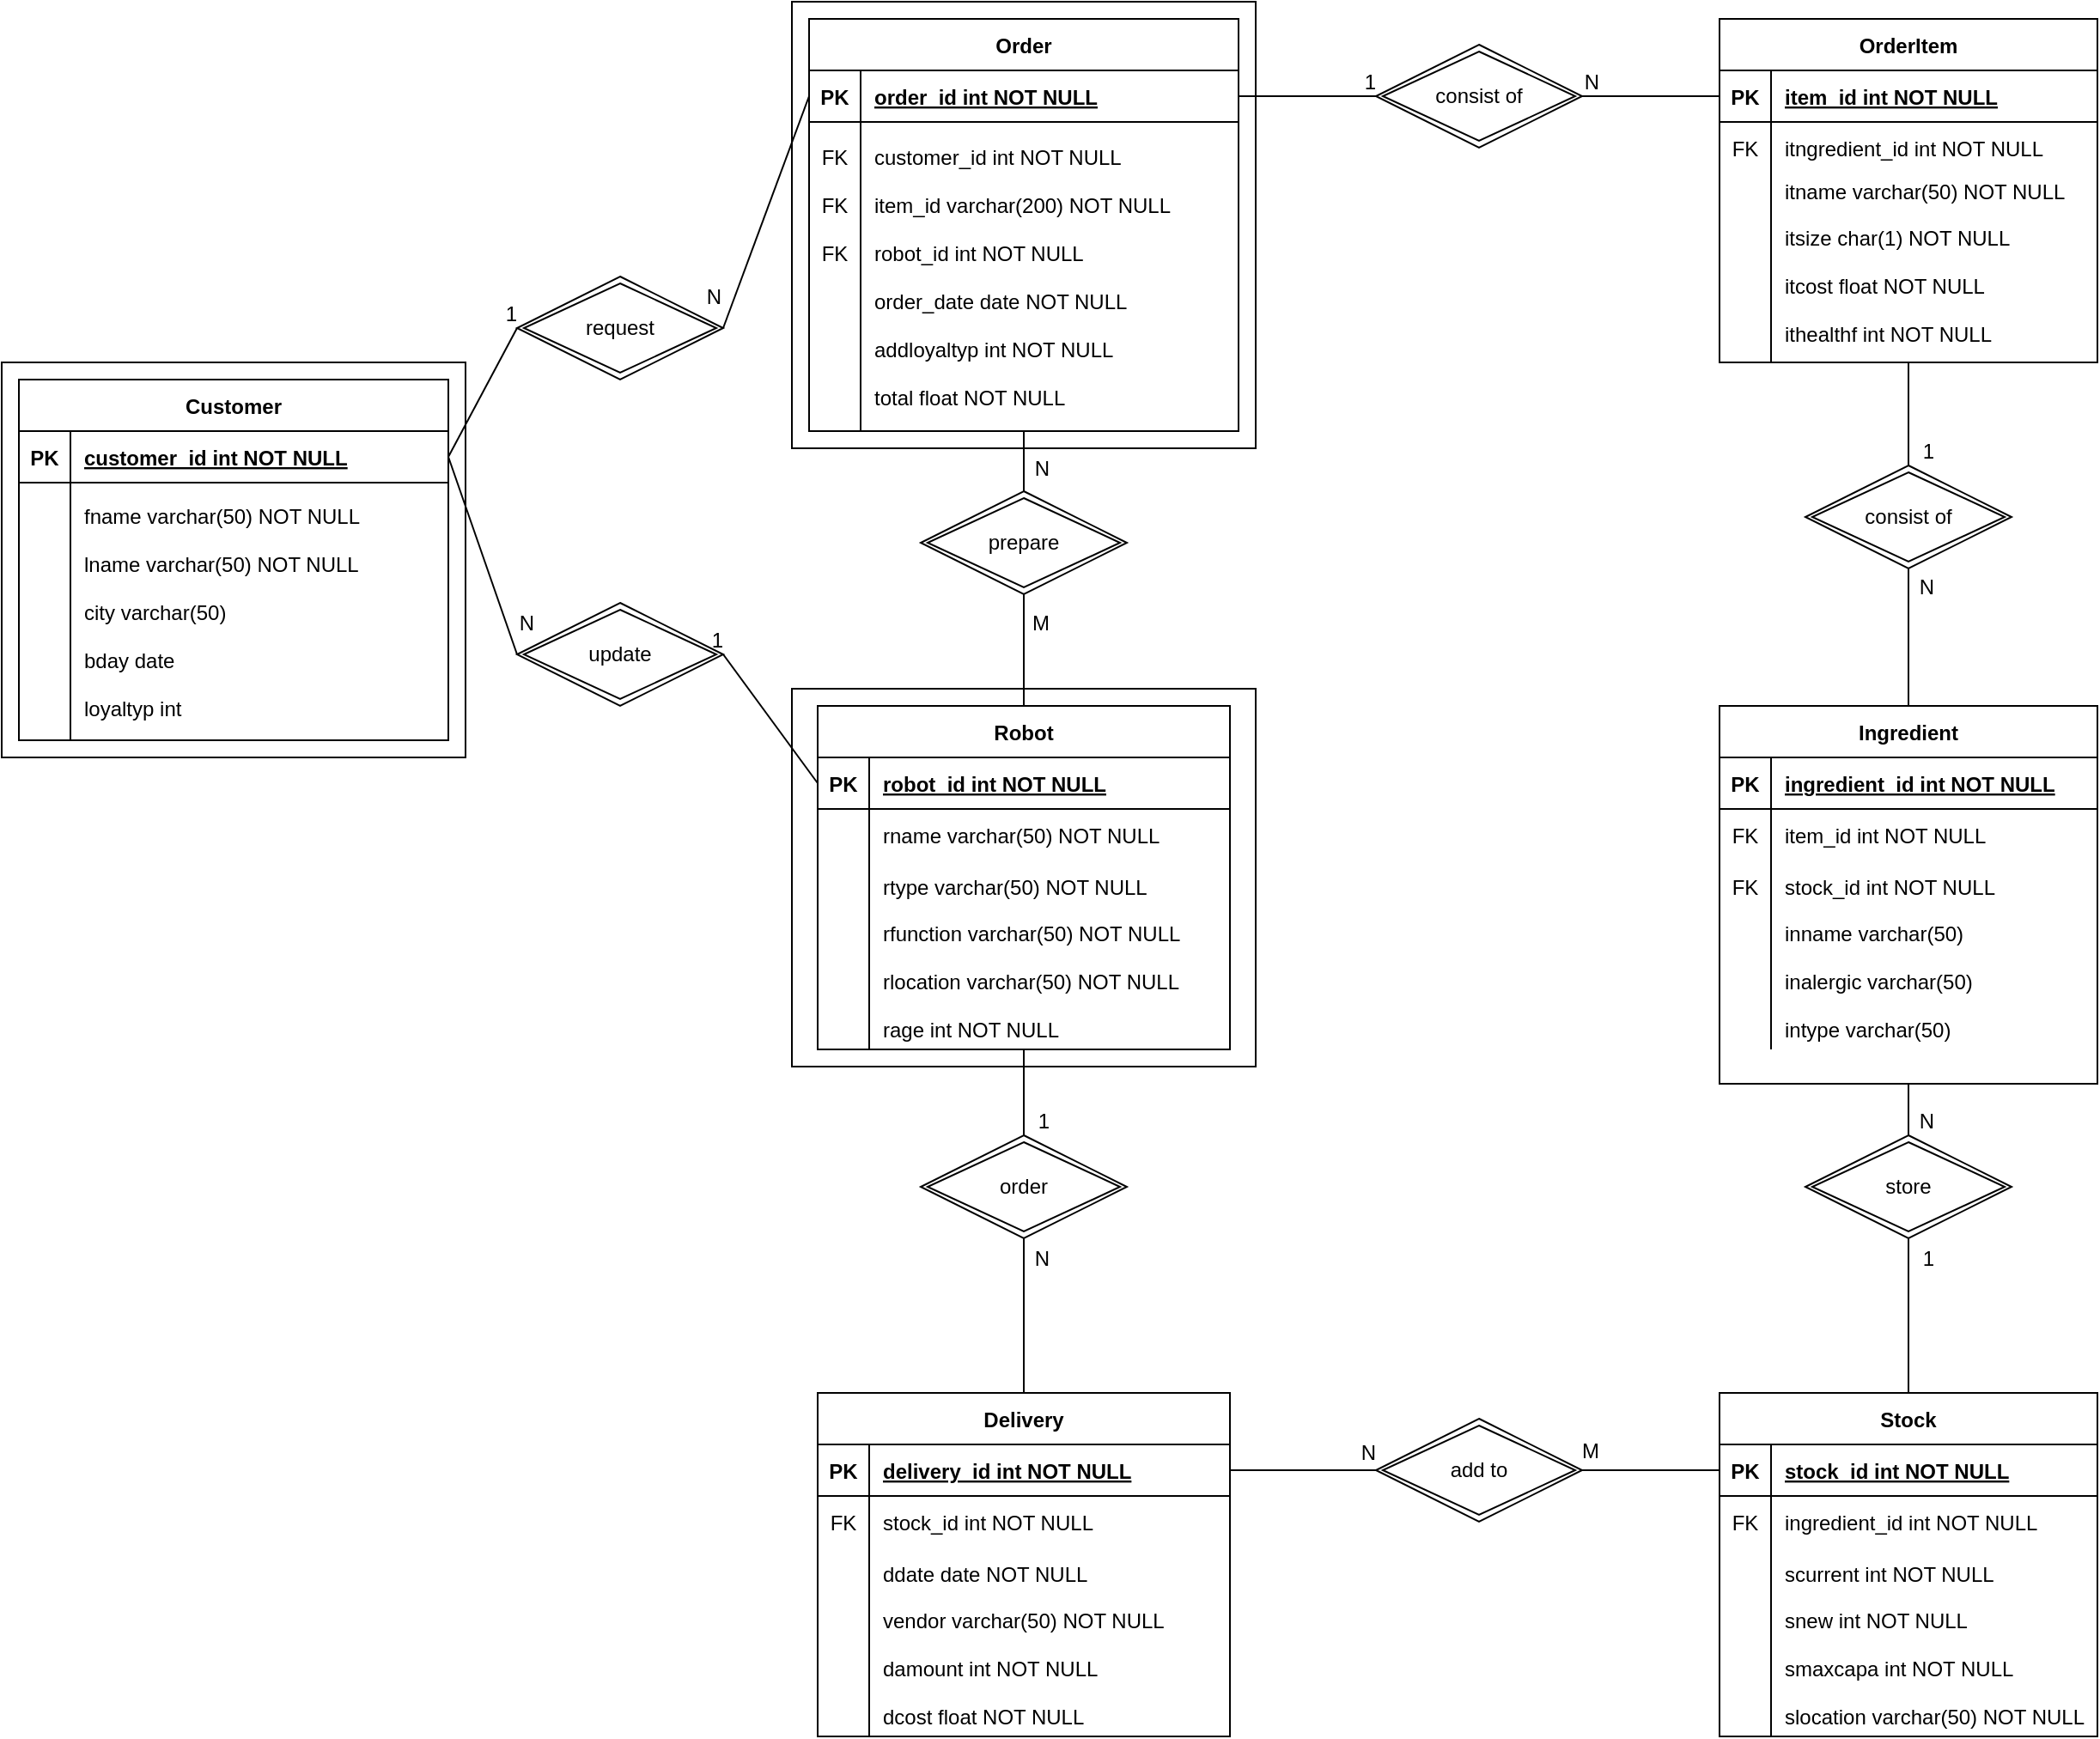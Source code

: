 <mxfile version="14.5.1" type="device"><diagram id="R2lEEEUBdFMjLlhIrx00" name="Page-1"><mxGraphModel dx="936" dy="759" grid="1" gridSize="10" guides="1" tooltips="1" connect="1" arrows="1" fold="1" page="1" pageScale="1" pageWidth="850" pageHeight="1100" math="0" shadow="0" extFonts="Permanent Marker^https://fonts.googleapis.com/css?family=Permanent+Marker"><root><mxCell id="0"/><mxCell id="1" parent="0"/><mxCell id="C-vyLk0tnHw3VtMMgP7b-2" value="Order" style="shape=table;startSize=30;container=1;collapsible=1;childLayout=tableLayout;fixedRows=1;rowLines=0;fontStyle=1;align=center;resizeLast=1;" parent="1" vertex="1"><mxGeometry x="550" y="10" width="250" height="240" as="geometry"/></mxCell><mxCell id="C-vyLk0tnHw3VtMMgP7b-3" value="" style="shape=partialRectangle;collapsible=0;dropTarget=0;pointerEvents=0;fillColor=none;points=[[0,0.5],[1,0.5]];portConstraint=eastwest;top=0;left=0;right=0;bottom=1;" parent="C-vyLk0tnHw3VtMMgP7b-2" vertex="1"><mxGeometry y="30" width="250" height="30" as="geometry"/></mxCell><mxCell id="C-vyLk0tnHw3VtMMgP7b-4" value="PK" style="shape=partialRectangle;overflow=hidden;connectable=0;fillColor=none;top=0;left=0;bottom=0;right=0;fontStyle=1;" parent="C-vyLk0tnHw3VtMMgP7b-3" vertex="1"><mxGeometry width="30" height="30" as="geometry"/></mxCell><mxCell id="C-vyLk0tnHw3VtMMgP7b-5" value="order_id int NOT NULL " style="shape=partialRectangle;overflow=hidden;connectable=0;fillColor=none;top=0;left=0;bottom=0;right=0;align=left;spacingLeft=6;fontStyle=5;" parent="C-vyLk0tnHw3VtMMgP7b-3" vertex="1"><mxGeometry x="30" width="220" height="30" as="geometry"/></mxCell><mxCell id="C-vyLk0tnHw3VtMMgP7b-6" value="" style="shape=partialRectangle;collapsible=0;dropTarget=0;pointerEvents=0;fillColor=none;points=[[0,0.5],[1,0.5]];portConstraint=eastwest;top=0;left=0;right=0;bottom=0;" parent="C-vyLk0tnHw3VtMMgP7b-2" vertex="1"><mxGeometry y="60" width="250" height="180" as="geometry"/></mxCell><mxCell id="C-vyLk0tnHw3VtMMgP7b-7" value="FK&#xa;&#xa;FK&#xa;&#xa;FK&#xa;&#xa;&#xa;&#xa;&#xa;&#xa;" style="shape=partialRectangle;overflow=hidden;connectable=0;fillColor=none;top=0;left=0;bottom=0;right=0;" parent="C-vyLk0tnHw3VtMMgP7b-6" vertex="1"><mxGeometry width="30" height="180" as="geometry"/></mxCell><mxCell id="C-vyLk0tnHw3VtMMgP7b-8" value="customer_id int NOT NULL&#xa;&#xa;item_id varchar(200) NOT NULL&#xa;&#xa;robot_id int NOT NULL&#xa;&#xa;order_date date NOT NULL&#xa;&#xa;addloyaltyp int NOT NULL&#xa;&#xa;total float NOT NULL" style="shape=partialRectangle;overflow=hidden;connectable=0;fillColor=none;top=0;left=0;bottom=0;right=0;align=left;spacingLeft=6;" parent="C-vyLk0tnHw3VtMMgP7b-6" vertex="1"><mxGeometry x="30" width="220" height="180" as="geometry"/></mxCell><mxCell id="C-vyLk0tnHw3VtMMgP7b-23" value="Customer" style="shape=table;startSize=30;container=1;collapsible=1;childLayout=tableLayout;fixedRows=1;rowLines=0;fontStyle=1;align=center;resizeLast=1;" parent="1" vertex="1"><mxGeometry x="90" y="220" width="250" height="210" as="geometry"/></mxCell><mxCell id="C-vyLk0tnHw3VtMMgP7b-24" value="" style="shape=partialRectangle;collapsible=0;dropTarget=0;pointerEvents=0;fillColor=none;points=[[0,0.5],[1,0.5]];portConstraint=eastwest;top=0;left=0;right=0;bottom=1;" parent="C-vyLk0tnHw3VtMMgP7b-23" vertex="1"><mxGeometry y="30" width="250" height="30" as="geometry"/></mxCell><mxCell id="C-vyLk0tnHw3VtMMgP7b-25" value="PK" style="shape=partialRectangle;overflow=hidden;connectable=0;fillColor=none;top=0;left=0;bottom=0;right=0;fontStyle=1;" parent="C-vyLk0tnHw3VtMMgP7b-24" vertex="1"><mxGeometry width="30" height="30" as="geometry"/></mxCell><mxCell id="C-vyLk0tnHw3VtMMgP7b-26" value="customer_id int NOT NULL " style="shape=partialRectangle;overflow=hidden;connectable=0;fillColor=none;top=0;left=0;bottom=0;right=0;align=left;spacingLeft=6;fontStyle=5;" parent="C-vyLk0tnHw3VtMMgP7b-24" vertex="1"><mxGeometry x="30" width="220" height="30" as="geometry"/></mxCell><mxCell id="C-vyLk0tnHw3VtMMgP7b-27" value="" style="shape=partialRectangle;collapsible=0;dropTarget=0;pointerEvents=0;fillColor=none;points=[[0,0.5],[1,0.5]];portConstraint=eastwest;top=0;left=0;right=0;bottom=0;" parent="C-vyLk0tnHw3VtMMgP7b-23" vertex="1"><mxGeometry y="60" width="250" height="150" as="geometry"/></mxCell><mxCell id="C-vyLk0tnHw3VtMMgP7b-28" value="" style="shape=partialRectangle;overflow=hidden;connectable=0;fillColor=none;top=0;left=0;bottom=0;right=0;" parent="C-vyLk0tnHw3VtMMgP7b-27" vertex="1"><mxGeometry width="30" height="150" as="geometry"/></mxCell><mxCell id="C-vyLk0tnHw3VtMMgP7b-29" value="fname varchar(50) NOT NULL&#xa;&#xa;lname varchar(50) NOT NULL&#xa;&#xa;city varchar(50)&#xa;&#xa;bday date &#xa;&#xa;loyaltyp int" style="shape=partialRectangle;overflow=hidden;connectable=0;fillColor=none;top=0;left=0;bottom=0;right=0;align=left;spacingLeft=6;" parent="C-vyLk0tnHw3VtMMgP7b-27" vertex="1"><mxGeometry x="30" width="220" height="150" as="geometry"/></mxCell><mxCell id="y70dITbZ_HTp9ip_2e5v-4" value="Robot" style="shape=table;startSize=30;container=1;collapsible=1;childLayout=tableLayout;fixedRows=1;rowLines=0;fontStyle=1;align=center;resizeLast=1;" vertex="1" parent="1"><mxGeometry x="555" y="410" width="240" height="200" as="geometry"><mxRectangle x="540" y="440" width="60" height="30" as="alternateBounds"/></mxGeometry></mxCell><mxCell id="y70dITbZ_HTp9ip_2e5v-5" value="" style="shape=partialRectangle;collapsible=0;dropTarget=0;pointerEvents=0;fillColor=none;top=0;left=0;bottom=1;right=0;points=[[0,0.5],[1,0.5]];portConstraint=eastwest;" vertex="1" parent="y70dITbZ_HTp9ip_2e5v-4"><mxGeometry y="30" width="240" height="30" as="geometry"/></mxCell><mxCell id="y70dITbZ_HTp9ip_2e5v-6" value="PK" style="shape=partialRectangle;connectable=0;fillColor=none;top=0;left=0;bottom=0;right=0;fontStyle=1;overflow=hidden;" vertex="1" parent="y70dITbZ_HTp9ip_2e5v-5"><mxGeometry width="30" height="30" as="geometry"/></mxCell><mxCell id="y70dITbZ_HTp9ip_2e5v-7" value="robot_id int NOT NULL" style="shape=partialRectangle;connectable=0;fillColor=none;top=0;left=0;bottom=0;right=0;align=left;spacingLeft=6;fontStyle=5;overflow=hidden;" vertex="1" parent="y70dITbZ_HTp9ip_2e5v-5"><mxGeometry x="30" width="210" height="30" as="geometry"/></mxCell><mxCell id="y70dITbZ_HTp9ip_2e5v-8" value="" style="shape=partialRectangle;collapsible=0;dropTarget=0;pointerEvents=0;fillColor=none;top=0;left=0;bottom=0;right=0;points=[[0,0.5],[1,0.5]];portConstraint=eastwest;" vertex="1" parent="y70dITbZ_HTp9ip_2e5v-4"><mxGeometry y="60" width="240" height="30" as="geometry"/></mxCell><mxCell id="y70dITbZ_HTp9ip_2e5v-9" value="" style="shape=partialRectangle;connectable=0;fillColor=none;top=0;left=0;bottom=0;right=0;editable=1;overflow=hidden;" vertex="1" parent="y70dITbZ_HTp9ip_2e5v-8"><mxGeometry width="30" height="30" as="geometry"/></mxCell><mxCell id="y70dITbZ_HTp9ip_2e5v-10" value="rname varchar(50) NOT NULL" style="shape=partialRectangle;connectable=0;fillColor=none;top=0;left=0;bottom=0;right=0;align=left;spacingLeft=6;overflow=hidden;" vertex="1" parent="y70dITbZ_HTp9ip_2e5v-8"><mxGeometry x="30" width="210" height="30" as="geometry"/></mxCell><mxCell id="y70dITbZ_HTp9ip_2e5v-11" value="" style="shape=partialRectangle;collapsible=0;dropTarget=0;pointerEvents=0;fillColor=none;top=0;left=0;bottom=0;right=0;points=[[0,0.5],[1,0.5]];portConstraint=eastwest;" vertex="1" parent="y70dITbZ_HTp9ip_2e5v-4"><mxGeometry y="90" width="240" height="30" as="geometry"/></mxCell><mxCell id="y70dITbZ_HTp9ip_2e5v-12" value="" style="shape=partialRectangle;connectable=0;fillColor=none;top=0;left=0;bottom=0;right=0;editable=1;overflow=hidden;" vertex="1" parent="y70dITbZ_HTp9ip_2e5v-11"><mxGeometry width="30" height="30" as="geometry"/></mxCell><mxCell id="y70dITbZ_HTp9ip_2e5v-13" value="rtype varchar(50) NOT NULL" style="shape=partialRectangle;connectable=0;fillColor=none;top=0;left=0;bottom=0;right=0;align=left;spacingLeft=6;overflow=hidden;" vertex="1" parent="y70dITbZ_HTp9ip_2e5v-11"><mxGeometry x="30" width="210" height="30" as="geometry"/></mxCell><mxCell id="y70dITbZ_HTp9ip_2e5v-14" value="" style="shape=partialRectangle;collapsible=0;dropTarget=0;pointerEvents=0;fillColor=none;top=0;left=0;bottom=0;right=0;points=[[0,0.5],[1,0.5]];portConstraint=eastwest;" vertex="1" parent="y70dITbZ_HTp9ip_2e5v-4"><mxGeometry y="120" width="240" height="80" as="geometry"/></mxCell><mxCell id="y70dITbZ_HTp9ip_2e5v-15" value="" style="shape=partialRectangle;connectable=0;fillColor=none;top=0;left=0;bottom=0;right=0;editable=1;overflow=hidden;" vertex="1" parent="y70dITbZ_HTp9ip_2e5v-14"><mxGeometry width="30" height="80" as="geometry"/></mxCell><mxCell id="y70dITbZ_HTp9ip_2e5v-16" value="rfunction varchar(50) NOT NULL&#xa;&#xa;rlocation varchar(50) NOT NULL&#xa;&#xa;rage int NOT NULL" style="shape=partialRectangle;connectable=0;fillColor=none;top=0;left=0;bottom=0;right=0;align=left;spacingLeft=6;overflow=hidden;" vertex="1" parent="y70dITbZ_HTp9ip_2e5v-14"><mxGeometry x="30" width="210" height="80" as="geometry"/></mxCell><mxCell id="y70dITbZ_HTp9ip_2e5v-19" value="request" style="shape=rhombus;double=1;perimeter=rhombusPerimeter;whiteSpace=wrap;html=1;align=center;" vertex="1" parent="1"><mxGeometry x="380" y="160" width="120" height="60" as="geometry"/></mxCell><mxCell id="y70dITbZ_HTp9ip_2e5v-20" value="" style="endArrow=none;html=1;rounded=0;exitX=1;exitY=0.5;exitDx=0;exitDy=0;entryX=0;entryY=0.5;entryDx=0;entryDy=0;" edge="1" parent="1" source="C-vyLk0tnHw3VtMMgP7b-24" target="y70dITbZ_HTp9ip_2e5v-19"><mxGeometry relative="1" as="geometry"><mxPoint x="550" y="520" as="sourcePoint"/><mxPoint x="710" y="520" as="targetPoint"/></mxGeometry></mxCell><mxCell id="y70dITbZ_HTp9ip_2e5v-21" value="1" style="resizable=0;html=1;align=right;verticalAlign=bottom;" connectable="0" vertex="1" parent="y70dITbZ_HTp9ip_2e5v-20"><mxGeometry x="1" relative="1" as="geometry"><mxPoint as="offset"/></mxGeometry></mxCell><mxCell id="y70dITbZ_HTp9ip_2e5v-22" value="" style="endArrow=none;html=1;rounded=0;entryX=1;entryY=0.5;entryDx=0;entryDy=0;exitX=0;exitY=0.5;exitDx=0;exitDy=0;" edge="1" parent="1" source="C-vyLk0tnHw3VtMMgP7b-3" target="y70dITbZ_HTp9ip_2e5v-19"><mxGeometry relative="1" as="geometry"><mxPoint x="840" y="510" as="sourcePoint"/><mxPoint x="710" y="520" as="targetPoint"/></mxGeometry></mxCell><mxCell id="y70dITbZ_HTp9ip_2e5v-23" value="N" style="resizable=0;html=1;align=right;verticalAlign=bottom;" connectable="0" vertex="1" parent="y70dITbZ_HTp9ip_2e5v-22"><mxGeometry x="1" relative="1" as="geometry"><mxPoint x="-0.13" y="-9.73" as="offset"/></mxGeometry></mxCell><mxCell id="y70dITbZ_HTp9ip_2e5v-24" value="prepare" style="shape=rhombus;double=1;perimeter=rhombusPerimeter;whiteSpace=wrap;html=1;align=center;" vertex="1" parent="1"><mxGeometry x="615" y="285" width="120" height="60" as="geometry"/></mxCell><mxCell id="y70dITbZ_HTp9ip_2e5v-25" value="" style="endArrow=none;html=1;rounded=0;exitX=0.5;exitY=0;exitDx=0;exitDy=0;entryX=0.5;entryY=1;entryDx=0;entryDy=0;" edge="1" parent="1" source="y70dITbZ_HTp9ip_2e5v-4" target="y70dITbZ_HTp9ip_2e5v-24"><mxGeometry relative="1" as="geometry"><mxPoint x="550" y="490" as="sourcePoint"/><mxPoint x="710" y="490" as="targetPoint"/></mxGeometry></mxCell><mxCell id="y70dITbZ_HTp9ip_2e5v-27" value="M" style="resizable=0;html=1;align=right;verticalAlign=bottom;" connectable="0" vertex="1" parent="y70dITbZ_HTp9ip_2e5v-25"><mxGeometry x="1" relative="1" as="geometry"><mxPoint x="15" y="25" as="offset"/></mxGeometry></mxCell><mxCell id="y70dITbZ_HTp9ip_2e5v-29" value="" style="endArrow=none;html=1;rounded=0;exitX=0.5;exitY=1;exitDx=0;exitDy=0;entryX=0.5;entryY=0;entryDx=0;entryDy=0;" edge="1" parent="1" source="C-vyLk0tnHw3VtMMgP7b-2" target="y70dITbZ_HTp9ip_2e5v-24"><mxGeometry relative="1" as="geometry"><mxPoint x="550" y="520" as="sourcePoint"/><mxPoint x="710" y="520" as="targetPoint"/></mxGeometry></mxCell><mxCell id="y70dITbZ_HTp9ip_2e5v-30" value="N" style="resizable=0;html=1;align=right;verticalAlign=bottom;" connectable="0" vertex="1" parent="y70dITbZ_HTp9ip_2e5v-29"><mxGeometry x="1" relative="1" as="geometry"><mxPoint x="15" y="-5" as="offset"/></mxGeometry></mxCell><mxCell id="y70dITbZ_HTp9ip_2e5v-31" value="OrderItem" style="shape=table;startSize=30;container=1;collapsible=1;childLayout=tableLayout;fixedRows=1;rowLines=0;fontStyle=1;align=center;resizeLast=1;" vertex="1" parent="1"><mxGeometry x="1080" y="10" width="220" height="200" as="geometry"/></mxCell><mxCell id="y70dITbZ_HTp9ip_2e5v-32" value="" style="shape=partialRectangle;collapsible=0;dropTarget=0;pointerEvents=0;fillColor=none;top=0;left=0;bottom=1;right=0;points=[[0,0.5],[1,0.5]];portConstraint=eastwest;" vertex="1" parent="y70dITbZ_HTp9ip_2e5v-31"><mxGeometry y="30" width="220" height="30" as="geometry"/></mxCell><mxCell id="y70dITbZ_HTp9ip_2e5v-33" value="PK" style="shape=partialRectangle;connectable=0;fillColor=none;top=0;left=0;bottom=0;right=0;fontStyle=1;overflow=hidden;" vertex="1" parent="y70dITbZ_HTp9ip_2e5v-32"><mxGeometry width="30" height="30" as="geometry"/></mxCell><mxCell id="y70dITbZ_HTp9ip_2e5v-34" value="item_id int NOT NULL" style="shape=partialRectangle;connectable=0;fillColor=none;top=0;left=0;bottom=0;right=0;align=left;spacingLeft=6;fontStyle=5;overflow=hidden;" vertex="1" parent="y70dITbZ_HTp9ip_2e5v-32"><mxGeometry x="30" width="190" height="30" as="geometry"/></mxCell><mxCell id="y70dITbZ_HTp9ip_2e5v-35" value="" style="shape=partialRectangle;collapsible=0;dropTarget=0;pointerEvents=0;fillColor=none;top=0;left=0;bottom=0;right=0;points=[[0,0.5],[1,0.5]];portConstraint=eastwest;" vertex="1" parent="y70dITbZ_HTp9ip_2e5v-31"><mxGeometry y="60" width="220" height="30" as="geometry"/></mxCell><mxCell id="y70dITbZ_HTp9ip_2e5v-36" value="FK" style="shape=partialRectangle;connectable=0;fillColor=none;top=0;left=0;bottom=0;right=0;editable=1;overflow=hidden;" vertex="1" parent="y70dITbZ_HTp9ip_2e5v-35"><mxGeometry width="30" height="30" as="geometry"/></mxCell><mxCell id="y70dITbZ_HTp9ip_2e5v-37" value="itngredient_id int NOT NULL" style="shape=partialRectangle;connectable=0;fillColor=none;top=0;left=0;bottom=0;right=0;align=left;spacingLeft=6;overflow=hidden;" vertex="1" parent="y70dITbZ_HTp9ip_2e5v-35"><mxGeometry x="30" width="190" height="30" as="geometry"/></mxCell><mxCell id="y70dITbZ_HTp9ip_2e5v-38" value="" style="shape=partialRectangle;collapsible=0;dropTarget=0;pointerEvents=0;fillColor=none;top=0;left=0;bottom=0;right=0;points=[[0,0.5],[1,0.5]];portConstraint=eastwest;" vertex="1" parent="y70dITbZ_HTp9ip_2e5v-31"><mxGeometry y="90" width="220" height="20" as="geometry"/></mxCell><mxCell id="y70dITbZ_HTp9ip_2e5v-39" value="" style="shape=partialRectangle;connectable=0;fillColor=none;top=0;left=0;bottom=0;right=0;editable=1;overflow=hidden;" vertex="1" parent="y70dITbZ_HTp9ip_2e5v-38"><mxGeometry width="30" height="20" as="geometry"/></mxCell><mxCell id="y70dITbZ_HTp9ip_2e5v-40" value="itname varchar(50) NOT NULL" style="shape=partialRectangle;connectable=0;fillColor=none;top=0;left=0;bottom=0;right=0;align=left;spacingLeft=6;overflow=hidden;" vertex="1" parent="y70dITbZ_HTp9ip_2e5v-38"><mxGeometry x="30" width="190" height="20" as="geometry"/></mxCell><mxCell id="y70dITbZ_HTp9ip_2e5v-41" value="" style="shape=partialRectangle;collapsible=0;dropTarget=0;pointerEvents=0;fillColor=none;top=0;left=0;bottom=0;right=0;points=[[0,0.5],[1,0.5]];portConstraint=eastwest;" vertex="1" parent="y70dITbZ_HTp9ip_2e5v-31"><mxGeometry y="110" width="220" height="90" as="geometry"/></mxCell><mxCell id="y70dITbZ_HTp9ip_2e5v-42" value="" style="shape=partialRectangle;connectable=0;fillColor=none;top=0;left=0;bottom=0;right=0;editable=1;overflow=hidden;" vertex="1" parent="y70dITbZ_HTp9ip_2e5v-41"><mxGeometry width="30" height="90" as="geometry"/></mxCell><mxCell id="y70dITbZ_HTp9ip_2e5v-43" value="itsize char(1) NOT NULL&#xa;&#xa;itcost float NOT NULL&#xa;&#xa;ithealthf int NOT NULL" style="shape=partialRectangle;connectable=0;fillColor=none;top=0;left=0;bottom=0;right=0;align=left;spacingLeft=6;overflow=hidden;" vertex="1" parent="y70dITbZ_HTp9ip_2e5v-41"><mxGeometry x="30" width="190" height="90" as="geometry"/></mxCell><mxCell id="y70dITbZ_HTp9ip_2e5v-44" value="consist of" style="shape=rhombus;double=1;perimeter=rhombusPerimeter;whiteSpace=wrap;html=1;align=center;" vertex="1" parent="1"><mxGeometry x="880" y="25" width="120" height="60" as="geometry"/></mxCell><mxCell id="y70dITbZ_HTp9ip_2e5v-45" value="" style="endArrow=none;html=1;rounded=0;exitX=1;exitY=0.5;exitDx=0;exitDy=0;entryX=0;entryY=0.5;entryDx=0;entryDy=0;" edge="1" parent="1" source="C-vyLk0tnHw3VtMMgP7b-3" target="y70dITbZ_HTp9ip_2e5v-44"><mxGeometry relative="1" as="geometry"><mxPoint x="800" y="84.5" as="sourcePoint"/><mxPoint x="875" y="84.5" as="targetPoint"/></mxGeometry></mxCell><mxCell id="y70dITbZ_HTp9ip_2e5v-46" value="1" style="resizable=0;html=1;align=right;verticalAlign=bottom;" connectable="0" vertex="1" parent="y70dITbZ_HTp9ip_2e5v-45"><mxGeometry x="1" relative="1" as="geometry"><mxPoint as="offset"/></mxGeometry></mxCell><mxCell id="y70dITbZ_HTp9ip_2e5v-47" value="" style="endArrow=none;html=1;rounded=0;entryX=1;entryY=0.5;entryDx=0;entryDy=0;exitX=0;exitY=0.5;exitDx=0;exitDy=0;" edge="1" parent="1" source="y70dITbZ_HTp9ip_2e5v-32" target="y70dITbZ_HTp9ip_2e5v-44"><mxGeometry relative="1" as="geometry"><mxPoint x="1085" y="84.5" as="sourcePoint"/><mxPoint x="1020" y="84.5" as="targetPoint"/></mxGeometry></mxCell><mxCell id="y70dITbZ_HTp9ip_2e5v-48" value="N" style="resizable=0;html=1;align=right;verticalAlign=bottom;" connectable="0" vertex="1" parent="y70dITbZ_HTp9ip_2e5v-47"><mxGeometry x="1" relative="1" as="geometry"><mxPoint x="10" as="offset"/></mxGeometry></mxCell><mxCell id="y70dITbZ_HTp9ip_2e5v-51" value="consist of" style="shape=rhombus;double=1;perimeter=rhombusPerimeter;whiteSpace=wrap;html=1;align=center;" vertex="1" parent="1"><mxGeometry x="1130" y="270" width="120" height="60" as="geometry"/></mxCell><mxCell id="y70dITbZ_HTp9ip_2e5v-52" value="" style="endArrow=none;html=1;rounded=0;exitX=0.5;exitY=1;exitDx=0;exitDy=0;entryX=0.5;entryY=0;entryDx=0;entryDy=0;" edge="1" parent="1" source="y70dITbZ_HTp9ip_2e5v-31" target="y70dITbZ_HTp9ip_2e5v-51"><mxGeometry relative="1" as="geometry"><mxPoint x="1000" y="290" as="sourcePoint"/><mxPoint x="1080" y="290" as="targetPoint"/></mxGeometry></mxCell><mxCell id="y70dITbZ_HTp9ip_2e5v-53" value="1" style="resizable=0;html=1;align=right;verticalAlign=bottom;" connectable="0" vertex="1" parent="y70dITbZ_HTp9ip_2e5v-52"><mxGeometry x="1" relative="1" as="geometry"><mxPoint x="15" as="offset"/></mxGeometry></mxCell><mxCell id="y70dITbZ_HTp9ip_2e5v-54" value="" style="endArrow=none;html=1;rounded=0;entryX=0.5;entryY=1;entryDx=0;entryDy=0;" edge="1" parent="1" source="y70dITbZ_HTp9ip_2e5v-56" target="y70dITbZ_HTp9ip_2e5v-51"><mxGeometry relative="1" as="geometry"><mxPoint x="1170" y="440" as="sourcePoint"/><mxPoint x="1120" y="460" as="targetPoint"/></mxGeometry></mxCell><mxCell id="y70dITbZ_HTp9ip_2e5v-55" value="N" style="resizable=0;html=1;align=right;verticalAlign=bottom;" connectable="0" vertex="1" parent="y70dITbZ_HTp9ip_2e5v-54"><mxGeometry x="1" relative="1" as="geometry"><mxPoint x="15" y="19.68" as="offset"/></mxGeometry></mxCell><mxCell id="y70dITbZ_HTp9ip_2e5v-56" value="Ingredient" style="shape=table;startSize=30;container=1;collapsible=1;childLayout=tableLayout;fixedRows=1;rowLines=0;fontStyle=1;align=center;resizeLast=1;" vertex="1" parent="1"><mxGeometry x="1080" y="410" width="220" height="220" as="geometry"/></mxCell><mxCell id="y70dITbZ_HTp9ip_2e5v-57" value="" style="shape=partialRectangle;collapsible=0;dropTarget=0;pointerEvents=0;fillColor=none;top=0;left=0;bottom=1;right=0;points=[[0,0.5],[1,0.5]];portConstraint=eastwest;" vertex="1" parent="y70dITbZ_HTp9ip_2e5v-56"><mxGeometry y="30" width="220" height="30" as="geometry"/></mxCell><mxCell id="y70dITbZ_HTp9ip_2e5v-58" value="PK" style="shape=partialRectangle;connectable=0;fillColor=none;top=0;left=0;bottom=0;right=0;fontStyle=1;overflow=hidden;" vertex="1" parent="y70dITbZ_HTp9ip_2e5v-57"><mxGeometry width="30" height="30" as="geometry"/></mxCell><mxCell id="y70dITbZ_HTp9ip_2e5v-59" value="ingredient_id int NOT NULL" style="shape=partialRectangle;connectable=0;fillColor=none;top=0;left=0;bottom=0;right=0;align=left;spacingLeft=6;fontStyle=5;overflow=hidden;" vertex="1" parent="y70dITbZ_HTp9ip_2e5v-57"><mxGeometry x="30" width="190" height="30" as="geometry"/></mxCell><mxCell id="y70dITbZ_HTp9ip_2e5v-60" value="" style="shape=partialRectangle;collapsible=0;dropTarget=0;pointerEvents=0;fillColor=none;top=0;left=0;bottom=0;right=0;points=[[0,0.5],[1,0.5]];portConstraint=eastwest;" vertex="1" parent="y70dITbZ_HTp9ip_2e5v-56"><mxGeometry y="60" width="220" height="30" as="geometry"/></mxCell><mxCell id="y70dITbZ_HTp9ip_2e5v-61" value="FK" style="shape=partialRectangle;connectable=0;fillColor=none;top=0;left=0;bottom=0;right=0;editable=1;overflow=hidden;" vertex="1" parent="y70dITbZ_HTp9ip_2e5v-60"><mxGeometry width="30" height="30" as="geometry"/></mxCell><mxCell id="y70dITbZ_HTp9ip_2e5v-62" value="item_id int NOT NULL" style="shape=partialRectangle;connectable=0;fillColor=none;top=0;left=0;bottom=0;right=0;align=left;spacingLeft=6;overflow=hidden;" vertex="1" parent="y70dITbZ_HTp9ip_2e5v-60"><mxGeometry x="30" width="190" height="30" as="geometry"/></mxCell><mxCell id="y70dITbZ_HTp9ip_2e5v-63" value="" style="shape=partialRectangle;collapsible=0;dropTarget=0;pointerEvents=0;fillColor=none;top=0;left=0;bottom=0;right=0;points=[[0,0.5],[1,0.5]];portConstraint=eastwest;" vertex="1" parent="y70dITbZ_HTp9ip_2e5v-56"><mxGeometry y="90" width="220" height="30" as="geometry"/></mxCell><mxCell id="y70dITbZ_HTp9ip_2e5v-64" value="FK" style="shape=partialRectangle;connectable=0;fillColor=none;top=0;left=0;bottom=0;right=0;editable=1;overflow=hidden;" vertex="1" parent="y70dITbZ_HTp9ip_2e5v-63"><mxGeometry width="30" height="30" as="geometry"/></mxCell><mxCell id="y70dITbZ_HTp9ip_2e5v-65" value="stock_id int NOT NULL" style="shape=partialRectangle;connectable=0;fillColor=none;top=0;left=0;bottom=0;right=0;align=left;spacingLeft=6;overflow=hidden;" vertex="1" parent="y70dITbZ_HTp9ip_2e5v-63"><mxGeometry x="30" width="190" height="30" as="geometry"/></mxCell><mxCell id="y70dITbZ_HTp9ip_2e5v-66" value="" style="shape=partialRectangle;collapsible=0;dropTarget=0;pointerEvents=0;fillColor=none;top=0;left=0;bottom=0;right=0;points=[[0,0.5],[1,0.5]];portConstraint=eastwest;" vertex="1" parent="y70dITbZ_HTp9ip_2e5v-56"><mxGeometry y="120" width="220" height="80" as="geometry"/></mxCell><mxCell id="y70dITbZ_HTp9ip_2e5v-67" value="" style="shape=partialRectangle;connectable=0;fillColor=none;top=0;left=0;bottom=0;right=0;editable=1;overflow=hidden;" vertex="1" parent="y70dITbZ_HTp9ip_2e5v-66"><mxGeometry width="30" height="80" as="geometry"/></mxCell><mxCell id="y70dITbZ_HTp9ip_2e5v-68" value="inname varchar(50)&#xa;&#xa;inalergic varchar(50)&#xa;&#xa;intype varchar(50)" style="shape=partialRectangle;connectable=0;fillColor=none;top=0;left=0;bottom=0;right=0;align=left;spacingLeft=6;overflow=hidden;" vertex="1" parent="y70dITbZ_HTp9ip_2e5v-66"><mxGeometry x="30" width="190" height="80" as="geometry"/></mxCell><mxCell id="y70dITbZ_HTp9ip_2e5v-69" value="store" style="shape=rhombus;double=1;perimeter=rhombusPerimeter;whiteSpace=wrap;html=1;align=center;" vertex="1" parent="1"><mxGeometry x="1130" y="660" width="120" height="60" as="geometry"/></mxCell><mxCell id="y70dITbZ_HTp9ip_2e5v-70" value="" style="endArrow=none;html=1;rounded=0;exitX=0.5;exitY=1;exitDx=0;exitDy=0;entryX=0.5;entryY=0;entryDx=0;entryDy=0;" edge="1" parent="1" source="y70dITbZ_HTp9ip_2e5v-56" target="y70dITbZ_HTp9ip_2e5v-69"><mxGeometry relative="1" as="geometry"><mxPoint x="940" y="480" as="sourcePoint"/><mxPoint x="1100" y="480" as="targetPoint"/></mxGeometry></mxCell><mxCell id="y70dITbZ_HTp9ip_2e5v-71" value="N" style="resizable=0;html=1;align=right;verticalAlign=bottom;" connectable="0" vertex="1" parent="y70dITbZ_HTp9ip_2e5v-70"><mxGeometry x="1" relative="1" as="geometry"><mxPoint x="15" as="offset"/></mxGeometry></mxCell><mxCell id="y70dITbZ_HTp9ip_2e5v-72" value="Stock" style="shape=table;startSize=30;container=1;collapsible=1;childLayout=tableLayout;fixedRows=1;rowLines=0;fontStyle=1;align=center;resizeLast=1;" vertex="1" parent="1"><mxGeometry x="1080" y="810" width="220" height="200" as="geometry"/></mxCell><mxCell id="y70dITbZ_HTp9ip_2e5v-73" value="" style="shape=partialRectangle;collapsible=0;dropTarget=0;pointerEvents=0;fillColor=none;top=0;left=0;bottom=1;right=0;points=[[0,0.5],[1,0.5]];portConstraint=eastwest;" vertex="1" parent="y70dITbZ_HTp9ip_2e5v-72"><mxGeometry y="30" width="220" height="30" as="geometry"/></mxCell><mxCell id="y70dITbZ_HTp9ip_2e5v-74" value="PK" style="shape=partialRectangle;connectable=0;fillColor=none;top=0;left=0;bottom=0;right=0;fontStyle=1;overflow=hidden;" vertex="1" parent="y70dITbZ_HTp9ip_2e5v-73"><mxGeometry width="30" height="30" as="geometry"/></mxCell><mxCell id="y70dITbZ_HTp9ip_2e5v-75" value="stock_id int NOT NULL" style="shape=partialRectangle;connectable=0;fillColor=none;top=0;left=0;bottom=0;right=0;align=left;spacingLeft=6;fontStyle=5;overflow=hidden;" vertex="1" parent="y70dITbZ_HTp9ip_2e5v-73"><mxGeometry x="30" width="190" height="30" as="geometry"/></mxCell><mxCell id="y70dITbZ_HTp9ip_2e5v-76" value="" style="shape=partialRectangle;collapsible=0;dropTarget=0;pointerEvents=0;fillColor=none;top=0;left=0;bottom=0;right=0;points=[[0,0.5],[1,0.5]];portConstraint=eastwest;" vertex="1" parent="y70dITbZ_HTp9ip_2e5v-72"><mxGeometry y="60" width="220" height="30" as="geometry"/></mxCell><mxCell id="y70dITbZ_HTp9ip_2e5v-77" value="FK" style="shape=partialRectangle;connectable=0;fillColor=none;top=0;left=0;bottom=0;right=0;editable=1;overflow=hidden;" vertex="1" parent="y70dITbZ_HTp9ip_2e5v-76"><mxGeometry width="30" height="30" as="geometry"/></mxCell><mxCell id="y70dITbZ_HTp9ip_2e5v-78" value="ingredient_id int NOT NULL" style="shape=partialRectangle;connectable=0;fillColor=none;top=0;left=0;bottom=0;right=0;align=left;spacingLeft=6;overflow=hidden;" vertex="1" parent="y70dITbZ_HTp9ip_2e5v-76"><mxGeometry x="30" width="190" height="30" as="geometry"/></mxCell><mxCell id="y70dITbZ_HTp9ip_2e5v-79" value="" style="shape=partialRectangle;collapsible=0;dropTarget=0;pointerEvents=0;fillColor=none;top=0;left=0;bottom=0;right=0;points=[[0,0.5],[1,0.5]];portConstraint=eastwest;" vertex="1" parent="y70dITbZ_HTp9ip_2e5v-72"><mxGeometry y="90" width="220" height="30" as="geometry"/></mxCell><mxCell id="y70dITbZ_HTp9ip_2e5v-80" value="" style="shape=partialRectangle;connectable=0;fillColor=none;top=0;left=0;bottom=0;right=0;editable=1;overflow=hidden;" vertex="1" parent="y70dITbZ_HTp9ip_2e5v-79"><mxGeometry width="30" height="30" as="geometry"/></mxCell><mxCell id="y70dITbZ_HTp9ip_2e5v-81" value="scurrent int NOT NULL" style="shape=partialRectangle;connectable=0;fillColor=none;top=0;left=0;bottom=0;right=0;align=left;spacingLeft=6;overflow=hidden;" vertex="1" parent="y70dITbZ_HTp9ip_2e5v-79"><mxGeometry x="30" width="190" height="30" as="geometry"/></mxCell><mxCell id="y70dITbZ_HTp9ip_2e5v-82" value="" style="shape=partialRectangle;collapsible=0;dropTarget=0;pointerEvents=0;fillColor=none;top=0;left=0;bottom=0;right=0;points=[[0,0.5],[1,0.5]];portConstraint=eastwest;" vertex="1" parent="y70dITbZ_HTp9ip_2e5v-72"><mxGeometry y="120" width="220" height="80" as="geometry"/></mxCell><mxCell id="y70dITbZ_HTp9ip_2e5v-83" value="" style="shape=partialRectangle;connectable=0;fillColor=none;top=0;left=0;bottom=0;right=0;editable=1;overflow=hidden;" vertex="1" parent="y70dITbZ_HTp9ip_2e5v-82"><mxGeometry width="30" height="80" as="geometry"/></mxCell><mxCell id="y70dITbZ_HTp9ip_2e5v-84" value="snew int NOT NULL&#xa;&#xa;smaxcapa int NOT NULL&#xa;&#xa;slocation varchar(50) NOT NULL" style="shape=partialRectangle;connectable=0;fillColor=none;top=0;left=0;bottom=0;right=0;align=left;spacingLeft=6;overflow=hidden;" vertex="1" parent="y70dITbZ_HTp9ip_2e5v-82"><mxGeometry x="30" width="190" height="80" as="geometry"/></mxCell><mxCell id="y70dITbZ_HTp9ip_2e5v-85" value="" style="endArrow=none;html=1;rounded=0;entryX=0.5;entryY=1;entryDx=0;entryDy=0;exitX=0.5;exitY=0;exitDx=0;exitDy=0;" edge="1" parent="1" source="y70dITbZ_HTp9ip_2e5v-72" target="y70dITbZ_HTp9ip_2e5v-69"><mxGeometry relative="1" as="geometry"><mxPoint x="1110" y="450" as="sourcePoint"/><mxPoint x="1270" y="450" as="targetPoint"/></mxGeometry></mxCell><mxCell id="y70dITbZ_HTp9ip_2e5v-86" value="1" style="resizable=0;html=1;align=right;verticalAlign=bottom;" connectable="0" vertex="1" parent="y70dITbZ_HTp9ip_2e5v-85"><mxGeometry x="1" relative="1" as="geometry"><mxPoint x="15" y="20" as="offset"/></mxGeometry></mxCell><mxCell id="y70dITbZ_HTp9ip_2e5v-87" value="Delivery" style="shape=table;startSize=30;container=1;collapsible=1;childLayout=tableLayout;fixedRows=1;rowLines=0;fontStyle=1;align=center;resizeLast=1;" vertex="1" parent="1"><mxGeometry x="555" y="810" width="240" height="200" as="geometry"><mxRectangle x="540" y="440" width="60" height="30" as="alternateBounds"/></mxGeometry></mxCell><mxCell id="y70dITbZ_HTp9ip_2e5v-88" value="" style="shape=partialRectangle;collapsible=0;dropTarget=0;pointerEvents=0;fillColor=none;top=0;left=0;bottom=1;right=0;points=[[0,0.5],[1,0.5]];portConstraint=eastwest;" vertex="1" parent="y70dITbZ_HTp9ip_2e5v-87"><mxGeometry y="30" width="240" height="30" as="geometry"/></mxCell><mxCell id="y70dITbZ_HTp9ip_2e5v-89" value="PK" style="shape=partialRectangle;connectable=0;fillColor=none;top=0;left=0;bottom=0;right=0;fontStyle=1;overflow=hidden;" vertex="1" parent="y70dITbZ_HTp9ip_2e5v-88"><mxGeometry width="30" height="30" as="geometry"/></mxCell><mxCell id="y70dITbZ_HTp9ip_2e5v-90" value="delivery_id int NOT NULL" style="shape=partialRectangle;connectable=0;fillColor=none;top=0;left=0;bottom=0;right=0;align=left;spacingLeft=6;fontStyle=5;overflow=hidden;" vertex="1" parent="y70dITbZ_HTp9ip_2e5v-88"><mxGeometry x="30" width="210" height="30" as="geometry"/></mxCell><mxCell id="y70dITbZ_HTp9ip_2e5v-91" value="" style="shape=partialRectangle;collapsible=0;dropTarget=0;pointerEvents=0;fillColor=none;top=0;left=0;bottom=0;right=0;points=[[0,0.5],[1,0.5]];portConstraint=eastwest;" vertex="1" parent="y70dITbZ_HTp9ip_2e5v-87"><mxGeometry y="60" width="240" height="30" as="geometry"/></mxCell><mxCell id="y70dITbZ_HTp9ip_2e5v-92" value="FK" style="shape=partialRectangle;connectable=0;fillColor=none;top=0;left=0;bottom=0;right=0;editable=1;overflow=hidden;" vertex="1" parent="y70dITbZ_HTp9ip_2e5v-91"><mxGeometry width="30" height="30" as="geometry"/></mxCell><mxCell id="y70dITbZ_HTp9ip_2e5v-93" value="stock_id int NOT NULL" style="shape=partialRectangle;connectable=0;fillColor=none;top=0;left=0;bottom=0;right=0;align=left;spacingLeft=6;overflow=hidden;" vertex="1" parent="y70dITbZ_HTp9ip_2e5v-91"><mxGeometry x="30" width="210" height="30" as="geometry"/></mxCell><mxCell id="y70dITbZ_HTp9ip_2e5v-94" value="" style="shape=partialRectangle;collapsible=0;dropTarget=0;pointerEvents=0;fillColor=none;top=0;left=0;bottom=0;right=0;points=[[0,0.5],[1,0.5]];portConstraint=eastwest;" vertex="1" parent="y70dITbZ_HTp9ip_2e5v-87"><mxGeometry y="90" width="240" height="30" as="geometry"/></mxCell><mxCell id="y70dITbZ_HTp9ip_2e5v-95" value="" style="shape=partialRectangle;connectable=0;fillColor=none;top=0;left=0;bottom=0;right=0;editable=1;overflow=hidden;" vertex="1" parent="y70dITbZ_HTp9ip_2e5v-94"><mxGeometry width="30" height="30" as="geometry"/></mxCell><mxCell id="y70dITbZ_HTp9ip_2e5v-96" value="ddate date NOT NULL" style="shape=partialRectangle;connectable=0;fillColor=none;top=0;left=0;bottom=0;right=0;align=left;spacingLeft=6;overflow=hidden;" vertex="1" parent="y70dITbZ_HTp9ip_2e5v-94"><mxGeometry x="30" width="210" height="30" as="geometry"/></mxCell><mxCell id="y70dITbZ_HTp9ip_2e5v-97" value="" style="shape=partialRectangle;collapsible=0;dropTarget=0;pointerEvents=0;fillColor=none;top=0;left=0;bottom=0;right=0;points=[[0,0.5],[1,0.5]];portConstraint=eastwest;" vertex="1" parent="y70dITbZ_HTp9ip_2e5v-87"><mxGeometry y="120" width="240" height="80" as="geometry"/></mxCell><mxCell id="y70dITbZ_HTp9ip_2e5v-98" value="" style="shape=partialRectangle;connectable=0;fillColor=none;top=0;left=0;bottom=0;right=0;editable=1;overflow=hidden;" vertex="1" parent="y70dITbZ_HTp9ip_2e5v-97"><mxGeometry width="30" height="80" as="geometry"/></mxCell><mxCell id="y70dITbZ_HTp9ip_2e5v-99" value="vendor varchar(50) NOT NULL&#xa;&#xa;damount int NOT NULL&#xa;&#xa;dcost float NOT NULL" style="shape=partialRectangle;connectable=0;fillColor=none;top=0;left=0;bottom=0;right=0;align=left;spacingLeft=6;overflow=hidden;" vertex="1" parent="y70dITbZ_HTp9ip_2e5v-97"><mxGeometry x="30" width="210" height="80" as="geometry"/></mxCell><mxCell id="y70dITbZ_HTp9ip_2e5v-100" value="add to" style="shape=rhombus;double=1;perimeter=rhombusPerimeter;whiteSpace=wrap;html=1;align=center;" vertex="1" parent="1"><mxGeometry x="880" y="825" width="120" height="60" as="geometry"/></mxCell><mxCell id="y70dITbZ_HTp9ip_2e5v-101" value="order" style="shape=rhombus;double=1;perimeter=rhombusPerimeter;whiteSpace=wrap;html=1;align=center;" vertex="1" parent="1"><mxGeometry x="615" y="660" width="120" height="60" as="geometry"/></mxCell><mxCell id="y70dITbZ_HTp9ip_2e5v-102" value="" style="endArrow=none;html=1;rounded=0;exitX=0.5;exitY=1;exitDx=0;exitDy=0;entryX=0.5;entryY=0;entryDx=0;entryDy=0;" edge="1" parent="1" source="y70dITbZ_HTp9ip_2e5v-4" target="y70dITbZ_HTp9ip_2e5v-101"><mxGeometry relative="1" as="geometry"><mxPoint x="720" y="480" as="sourcePoint"/><mxPoint x="880" y="480" as="targetPoint"/></mxGeometry></mxCell><mxCell id="y70dITbZ_HTp9ip_2e5v-103" value="1" style="resizable=0;html=1;align=right;verticalAlign=bottom;" connectable="0" vertex="1" parent="y70dITbZ_HTp9ip_2e5v-102"><mxGeometry x="1" relative="1" as="geometry"><mxPoint x="15" as="offset"/></mxGeometry></mxCell><mxCell id="y70dITbZ_HTp9ip_2e5v-104" value="" style="endArrow=none;html=1;rounded=0;exitX=0.5;exitY=1;exitDx=0;exitDy=0;entryX=0.5;entryY=0;entryDx=0;entryDy=0;" edge="1" parent="1" source="y70dITbZ_HTp9ip_2e5v-101" target="y70dITbZ_HTp9ip_2e5v-87"><mxGeometry relative="1" as="geometry"><mxPoint x="735" y="680" as="sourcePoint"/><mxPoint x="735" y="750" as="targetPoint"/></mxGeometry></mxCell><mxCell id="y70dITbZ_HTp9ip_2e5v-105" value="N" style="resizable=0;html=1;align=right;verticalAlign=bottom;" connectable="0" vertex="1" parent="y70dITbZ_HTp9ip_2e5v-104"><mxGeometry x="1" relative="1" as="geometry"><mxPoint x="15" y="-70" as="offset"/></mxGeometry></mxCell><mxCell id="y70dITbZ_HTp9ip_2e5v-106" value="" style="endArrow=none;html=1;rounded=0;exitX=1;exitY=0.5;exitDx=0;exitDy=0;entryX=0;entryY=0.5;entryDx=0;entryDy=0;" edge="1" parent="1" source="y70dITbZ_HTp9ip_2e5v-100" target="y70dITbZ_HTp9ip_2e5v-73"><mxGeometry relative="1" as="geometry"><mxPoint x="880" y="705" as="sourcePoint"/><mxPoint x="941" y="705" as="targetPoint"/></mxGeometry></mxCell><mxCell id="y70dITbZ_HTp9ip_2e5v-107" value="M" style="resizable=0;html=1;align=right;verticalAlign=bottom;" connectable="0" vertex="1" parent="y70dITbZ_HTp9ip_2e5v-106"><mxGeometry x="1" relative="1" as="geometry"><mxPoint x="-70" y="-3" as="offset"/></mxGeometry></mxCell><mxCell id="y70dITbZ_HTp9ip_2e5v-108" value="" style="endArrow=none;html=1;rounded=0;entryX=1;entryY=0.5;entryDx=0;entryDy=0;exitX=0;exitY=0.5;exitDx=0;exitDy=0;" edge="1" parent="1" source="y70dITbZ_HTp9ip_2e5v-100" target="y70dITbZ_HTp9ip_2e5v-88"><mxGeometry relative="1" as="geometry"><mxPoint x="915" y="710" as="sourcePoint"/><mxPoint x="850" y="710" as="targetPoint"/></mxGeometry></mxCell><mxCell id="y70dITbZ_HTp9ip_2e5v-109" value="N" style="resizable=0;html=1;align=right;verticalAlign=bottom;" connectable="0" vertex="1" parent="y70dITbZ_HTp9ip_2e5v-108"><mxGeometry x="1" relative="1" as="geometry"><mxPoint x="85" y="-2" as="offset"/></mxGeometry></mxCell><mxCell id="y70dITbZ_HTp9ip_2e5v-111" value="update" style="shape=rhombus;double=1;perimeter=rhombusPerimeter;whiteSpace=wrap;html=1;align=center;" vertex="1" parent="1"><mxGeometry x="380" y="350" width="120" height="60" as="geometry"/></mxCell><mxCell id="y70dITbZ_HTp9ip_2e5v-112" value="" style="endArrow=none;html=1;rounded=0;exitX=0;exitY=0.5;exitDx=0;exitDy=0;entryX=1;entryY=0.5;entryDx=0;entryDy=0;" edge="1" parent="1" source="y70dITbZ_HTp9ip_2e5v-5" target="y70dITbZ_HTp9ip_2e5v-111"><mxGeometry relative="1" as="geometry"><mxPoint x="350" y="295" as="sourcePoint"/><mxPoint x="390" y="200" as="targetPoint"/></mxGeometry></mxCell><mxCell id="y70dITbZ_HTp9ip_2e5v-113" value="1" style="resizable=0;html=1;align=right;verticalAlign=bottom;" connectable="0" vertex="1" parent="y70dITbZ_HTp9ip_2e5v-112"><mxGeometry x="1" relative="1" as="geometry"><mxPoint as="offset"/></mxGeometry></mxCell><mxCell id="y70dITbZ_HTp9ip_2e5v-114" value="" style="endArrow=none;html=1;rounded=0;entryX=0;entryY=0.5;entryDx=0;entryDy=0;exitX=1;exitY=0.5;exitDx=0;exitDy=0;" edge="1" parent="1" source="C-vyLk0tnHw3VtMMgP7b-24" target="y70dITbZ_HTp9ip_2e5v-111"><mxGeometry relative="1" as="geometry"><mxPoint x="560" y="95" as="sourcePoint"/><mxPoint x="510" y="200" as="targetPoint"/></mxGeometry></mxCell><mxCell id="y70dITbZ_HTp9ip_2e5v-115" value="N" style="resizable=0;html=1;align=right;verticalAlign=bottom;" connectable="0" vertex="1" parent="y70dITbZ_HTp9ip_2e5v-114"><mxGeometry x="1" relative="1" as="geometry"><mxPoint x="10.03" y="-9.73" as="offset"/></mxGeometry></mxCell><mxCell id="y70dITbZ_HTp9ip_2e5v-126" value="" style="rounded=0;whiteSpace=wrap;html=1;fillColor=none;" vertex="1" parent="1"><mxGeometry x="540" width="270" height="260" as="geometry"/></mxCell><mxCell id="y70dITbZ_HTp9ip_2e5v-127" value="" style="rounded=0;whiteSpace=wrap;html=1;fillColor=none;" vertex="1" parent="1"><mxGeometry x="80" y="210" width="270" height="230" as="geometry"/></mxCell><mxCell id="y70dITbZ_HTp9ip_2e5v-128" value="" style="rounded=0;whiteSpace=wrap;html=1;fillColor=none;" vertex="1" parent="1"><mxGeometry x="540" y="400" width="270" height="220" as="geometry"/></mxCell></root></mxGraphModel></diagram></mxfile>